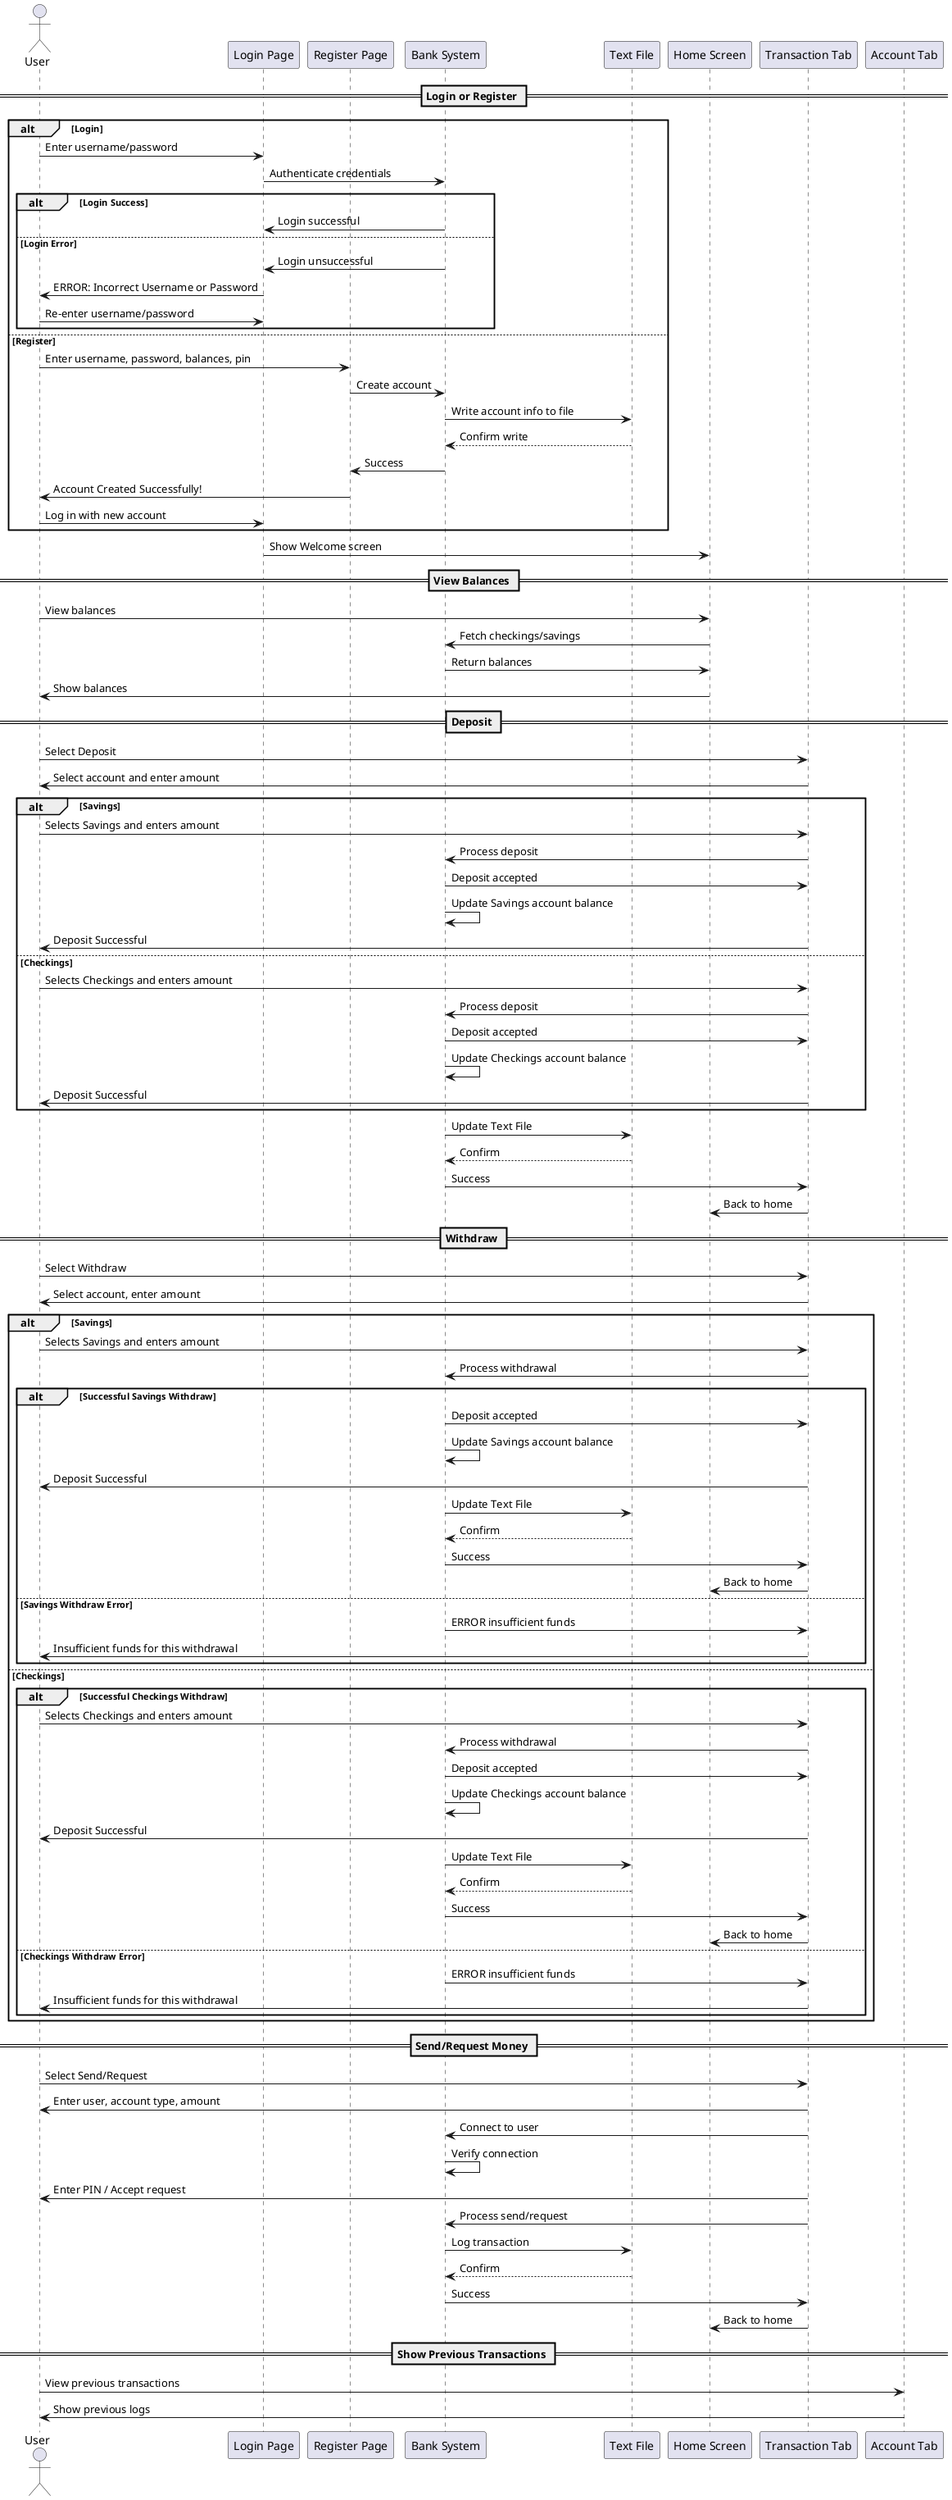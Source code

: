 @startuml Bank Sequence Diagram
actor User
participant "Login Page" as Login
participant "Register Page" as Register
participant "Bank System" as System
participant "Text File" as TextFile
participant "Home Screen" as Home
participant "Transaction Tab" as Transaction
participant "Account Tab" as Account

== Login or Register ==
' User log in with credentials
alt Login
    User -> Login : Enter username/password
    Login -> System : Authenticate credentials
alt Login Success 
    System -> Login : Login successful
'If user gives incorrect credentials then display an error
else Login Error 
    System -> Login: Login unsuccessful
    Login -> User : ERROR: Incorrect Username or Password
    User -> Login: Re-enter username/password
end
' If the user does not have an account then they must register
else Register
    User -> Register : Enter username, password, balances, pin
    Register -> System : Create account
    System -> TextFile : Write account info to file
    TextFile --> System : Confirm write
    System -> Register : Success
    Register -> User: Account Created Successfully!
    User -> Login: Log in with new account
end
    ' Show welcome screen after user logs in
    Login -> Home : Show Welcome screen

== View Balances ==
    User -> Home : View balances
    Home -> System : Fetch checkings/savings
    System -> Home : Return balances
    Home -> User : Show balances

== Deposit ==
    User -> Transaction : Select Deposit
    Transaction -> User : Select account and enter amount
' Savings Scenario
alt Savings 
    User -> Transaction : Selects Savings and enters amount
    Transaction -> System : Process deposit
    System -> Transaction : Deposit accepted
    System -> System : Update Savings account balance
    Transaction -> User : Deposit Successful
' Checkings Scenario
else Checkings
    User -> Transaction : Selects Checkings and enters amount
    Transaction -> System : Process deposit
    System -> Transaction : Deposit accepted
    System -> System : Update Checkings account balance
    Transaction -> User : Deposit Successful
end
    ' Update text file balance
    System -> TextFile : Update Text File
    TextFile --> System : Confirm
    System -> Transaction : Success
    Transaction -> Home : Back to home

== Withdraw ==
    User -> Transaction : Select Withdraw
    Transaction -> User : Select account, enter amount
' Savings Scenario
alt Savings 
    User -> Transaction : Selects Savings and enters amount
    Transaction -> System : Process withdrawal
' If the withdraw is successful
alt Successful Savings Withdraw
    System -> Transaction : Deposit accepted
    System -> System : Update Savings account balance
    Transaction -> User : Deposit Successful
    System -> TextFile : Update Text File
    TextFile --> System : Confirm
    System -> Transaction : Success
    Transaction -> Home : Back to home
' Savings Withdraw Error
else Savings Withdraw Error 
    System -> Transaction : ERROR insufficient funds
    Transaction -> User : Insufficient funds for this withdrawal
end
' Checkings Scenario
else Checkings
' If the withdraw is successful
alt Successful Checkings Withdraw
    User -> Transaction : Selects Checkings and enters amount
    Transaction -> System : Process withdrawal
    System -> Transaction : Deposit accepted
    System -> System : Update Checkings account balance
    Transaction -> User : Deposit Successful
    System -> TextFile : Update Text File
    TextFile --> System : Confirm
    System -> Transaction : Success
    Transaction -> Home : Back to home
' Checkings Withdraw Error
else Checkings Withdraw Error
    System -> Transaction : ERROR insufficient funds
    Transaction -> User : Insufficient funds for this withdrawal
end
end

== Send/Request Money ==
    User -> Transaction : Select Send/Request
    Transaction -> User : Enter user, account type, amount
    Transaction -> System : Connect to user
    System -> System : Verify connection
    Transaction -> User : Enter PIN / Accept request
    Transaction -> System : Process send/request
    System -> TextFile : Log transaction
    TextFile --> System : Confirm
    System -> Transaction : Success
    Transaction -> Home : Back to home

== Show Previous Transactions ==
User -> Account : View previous transactions
Account -> User : Show previous logs
@enduml
